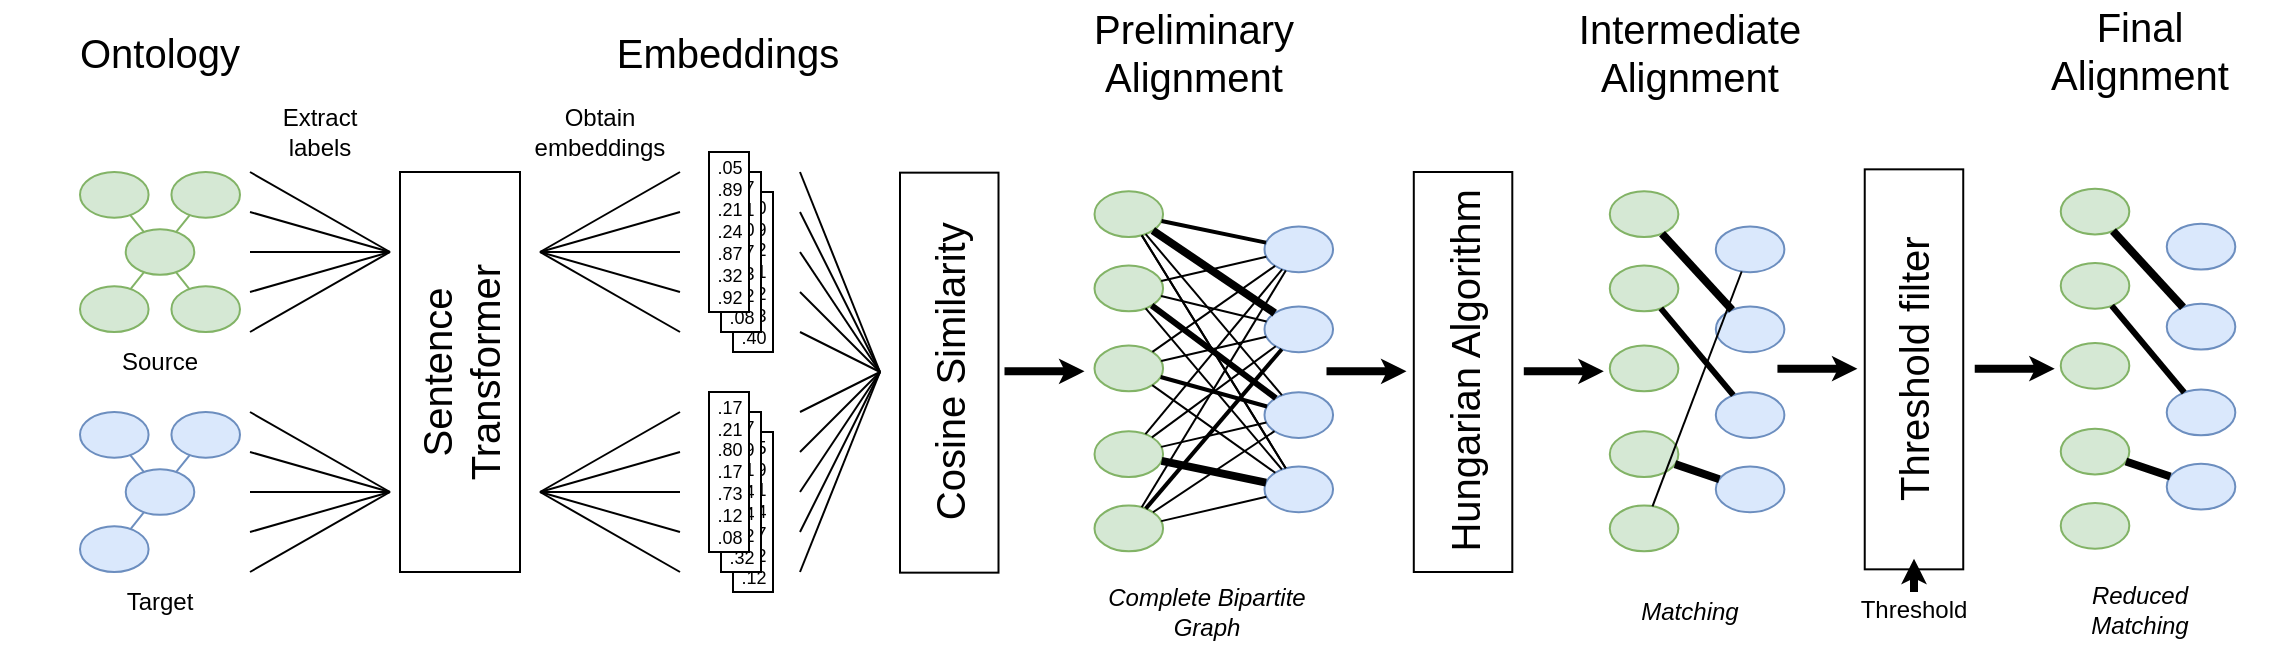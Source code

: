 <mxfile version="19.0.3" type="device"><diagram id="NsrinIzDQ-xudkKdELIp" name="Page-1"><mxGraphModel dx="1422" dy="875" grid="1" gridSize="10" guides="1" tooltips="1" connect="1" arrows="1" fold="1" page="1" pageScale="1" pageWidth="827" pageHeight="1169" math="0" shadow="0"><root><mxCell id="0"/><mxCell id="1" parent="0"/><mxCell id="CrQS2gGPsq2UhlSZpfCH-26" value="" style="group" parent="1" vertex="1" connectable="0"><mxGeometry x="80" y="360" width="80" height="110" as="geometry"/></mxCell><mxCell id="CrQS2gGPsq2UhlSZpfCH-19" value="" style="ellipse;whiteSpace=wrap;html=1;fillColor=#dae8fc;strokeColor=#6c8ebf;" parent="CrQS2gGPsq2UhlSZpfCH-26" vertex="1"><mxGeometry width="34.286" height="22.857" as="geometry"/></mxCell><mxCell id="CrQS2gGPsq2UhlSZpfCH-20" value="" style="ellipse;whiteSpace=wrap;html=1;fillColor=#dae8fc;strokeColor=#6c8ebf;" parent="CrQS2gGPsq2UhlSZpfCH-26" vertex="1"><mxGeometry y="57.143" width="34.286" height="22.857" as="geometry"/></mxCell><mxCell id="CrQS2gGPsq2UhlSZpfCH-21" value="" style="ellipse;whiteSpace=wrap;html=1;fillColor=#dae8fc;strokeColor=#6c8ebf;" parent="CrQS2gGPsq2UhlSZpfCH-26" vertex="1"><mxGeometry x="45.714" width="34.286" height="22.857" as="geometry"/></mxCell><mxCell id="CrQS2gGPsq2UhlSZpfCH-22" value="" style="ellipse;whiteSpace=wrap;html=1;fillColor=#dae8fc;strokeColor=#6c8ebf;" parent="CrQS2gGPsq2UhlSZpfCH-26" vertex="1"><mxGeometry x="22.857" y="28.571" width="34.286" height="22.857" as="geometry"/></mxCell><mxCell id="CrQS2gGPsq2UhlSZpfCH-23" value="" style="endArrow=none;html=1;rounded=0;fillColor=#dae8fc;strokeColor=#6c8ebf;" parent="CrQS2gGPsq2UhlSZpfCH-26" source="CrQS2gGPsq2UhlSZpfCH-22" target="CrQS2gGPsq2UhlSZpfCH-19" edge="1"><mxGeometry width="50" height="50" relative="1" as="geometry"><mxPoint x="88.571" y="54.286" as="sourcePoint"/><mxPoint x="102.857" y="40" as="targetPoint"/></mxGeometry></mxCell><mxCell id="CrQS2gGPsq2UhlSZpfCH-24" value="" style="endArrow=none;html=1;rounded=0;fillColor=#dae8fc;strokeColor=#6c8ebf;" parent="CrQS2gGPsq2UhlSZpfCH-26" source="CrQS2gGPsq2UhlSZpfCH-22" target="CrQS2gGPsq2UhlSZpfCH-21" edge="1"><mxGeometry width="50" height="50" relative="1" as="geometry"><mxPoint x="88.571" y="54.286" as="sourcePoint"/><mxPoint x="102.857" y="40" as="targetPoint"/></mxGeometry></mxCell><mxCell id="CrQS2gGPsq2UhlSZpfCH-25" value="" style="endArrow=none;html=1;rounded=0;fillColor=#dae8fc;strokeColor=#6c8ebf;" parent="CrQS2gGPsq2UhlSZpfCH-26" source="CrQS2gGPsq2UhlSZpfCH-20" target="CrQS2gGPsq2UhlSZpfCH-22" edge="1"><mxGeometry width="50" height="50" relative="1" as="geometry"><mxPoint x="88.571" y="54.286" as="sourcePoint"/><mxPoint x="102.857" y="40" as="targetPoint"/></mxGeometry></mxCell><mxCell id="CrQS2gGPsq2UhlSZpfCH-29" value="Target" style="text;html=1;strokeColor=none;fillColor=none;align=center;verticalAlign=middle;whiteSpace=wrap;rounded=0;" parent="CrQS2gGPsq2UhlSZpfCH-26" vertex="1"><mxGeometry y="80" width="80" height="30" as="geometry"/></mxCell><mxCell id="CrQS2gGPsq2UhlSZpfCH-27" value="" style="group" parent="1" vertex="1" connectable="0"><mxGeometry x="80" y="240" width="80" height="80.0" as="geometry"/></mxCell><mxCell id="CrQS2gGPsq2UhlSZpfCH-1" value="" style="ellipse;whiteSpace=wrap;html=1;fillColor=#d5e8d4;strokeColor=#82b366;" parent="CrQS2gGPsq2UhlSZpfCH-27" vertex="1"><mxGeometry width="34.286" height="22.857" as="geometry"/></mxCell><mxCell id="CrQS2gGPsq2UhlSZpfCH-2" value="" style="ellipse;whiteSpace=wrap;html=1;fillColor=#d5e8d4;strokeColor=#82b366;" parent="CrQS2gGPsq2UhlSZpfCH-27" vertex="1"><mxGeometry y="57.143" width="34.286" height="22.857" as="geometry"/></mxCell><mxCell id="CrQS2gGPsq2UhlSZpfCH-3" value="" style="ellipse;whiteSpace=wrap;html=1;fillColor=#d5e8d4;strokeColor=#82b366;" parent="CrQS2gGPsq2UhlSZpfCH-27" vertex="1"><mxGeometry x="45.714" width="34.286" height="22.857" as="geometry"/></mxCell><mxCell id="CrQS2gGPsq2UhlSZpfCH-4" value="" style="ellipse;whiteSpace=wrap;html=1;fillColor=#d5e8d4;strokeColor=#82b366;" parent="CrQS2gGPsq2UhlSZpfCH-27" vertex="1"><mxGeometry x="22.857" y="28.571" width="34.286" height="22.857" as="geometry"/></mxCell><mxCell id="CrQS2gGPsq2UhlSZpfCH-5" value="" style="endArrow=none;html=1;rounded=0;fillColor=#d5e8d4;strokeColor=#82b366;" parent="CrQS2gGPsq2UhlSZpfCH-27" source="CrQS2gGPsq2UhlSZpfCH-4" target="CrQS2gGPsq2UhlSZpfCH-1" edge="1"><mxGeometry width="50" height="50" relative="1" as="geometry"><mxPoint x="88.571" y="54.286" as="sourcePoint"/><mxPoint x="102.857" y="40" as="targetPoint"/></mxGeometry></mxCell><mxCell id="CrQS2gGPsq2UhlSZpfCH-6" value="" style="endArrow=none;html=1;rounded=0;fillColor=#d5e8d4;strokeColor=#82b366;" parent="CrQS2gGPsq2UhlSZpfCH-27" source="CrQS2gGPsq2UhlSZpfCH-4" target="CrQS2gGPsq2UhlSZpfCH-3" edge="1"><mxGeometry width="50" height="50" relative="1" as="geometry"><mxPoint x="88.571" y="54.286" as="sourcePoint"/><mxPoint x="102.857" y="40" as="targetPoint"/></mxGeometry></mxCell><mxCell id="CrQS2gGPsq2UhlSZpfCH-7" value="" style="endArrow=none;html=1;rounded=0;fillColor=#d5e8d4;strokeColor=#82b366;" parent="CrQS2gGPsq2UhlSZpfCH-27" source="CrQS2gGPsq2UhlSZpfCH-2" target="CrQS2gGPsq2UhlSZpfCH-4" edge="1"><mxGeometry width="50" height="50" relative="1" as="geometry"><mxPoint x="88.571" y="54.286" as="sourcePoint"/><mxPoint x="102.857" y="40" as="targetPoint"/></mxGeometry></mxCell><mxCell id="CrQS2gGPsq2UhlSZpfCH-194" value="" style="ellipse;whiteSpace=wrap;html=1;fillColor=#d5e8d4;strokeColor=#82b366;" parent="CrQS2gGPsq2UhlSZpfCH-27" vertex="1"><mxGeometry x="45.71" y="57.143" width="34.286" height="22.857" as="geometry"/></mxCell><mxCell id="CrQS2gGPsq2UhlSZpfCH-195" value="" style="endArrow=none;html=1;rounded=0;fillColor=#d5e8d4;strokeColor=#82b366;" parent="CrQS2gGPsq2UhlSZpfCH-27" source="CrQS2gGPsq2UhlSZpfCH-194" target="CrQS2gGPsq2UhlSZpfCH-4" edge="1"><mxGeometry width="50" height="50" relative="1" as="geometry"><mxPoint x="35.221" y="68.491" as="sourcePoint"/><mxPoint x="41.947" y="60.089" as="targetPoint"/></mxGeometry></mxCell><mxCell id="CrQS2gGPsq2UhlSZpfCH-28" value="Source" style="text;html=1;strokeColor=none;fillColor=none;align=center;verticalAlign=middle;whiteSpace=wrap;rounded=0;" parent="1" vertex="1"><mxGeometry x="80" y="320" width="80" height="30" as="geometry"/></mxCell><mxCell id="CrQS2gGPsq2UhlSZpfCH-30" value="&lt;font style=&quot;font-size: 20px;&quot;&gt;Ontology&lt;/font&gt;" style="text;html=1;strokeColor=none;fillColor=none;align=center;verticalAlign=middle;whiteSpace=wrap;rounded=0;" parent="1" vertex="1"><mxGeometry x="40" y="160" width="160" height="40" as="geometry"/></mxCell><mxCell id="CrQS2gGPsq2UhlSZpfCH-44" value="" style="group" parent="1" vertex="1" connectable="0"><mxGeometry x="165" y="360" width="70" height="80" as="geometry"/></mxCell><mxCell id="CrQS2gGPsq2UhlSZpfCH-31" value="" style="endArrow=none;html=1;rounded=0;fontSize=20;endSize=6;endFill=0;" parent="CrQS2gGPsq2UhlSZpfCH-44" edge="1"><mxGeometry width="50" height="50" relative="1" as="geometry"><mxPoint as="sourcePoint"/><mxPoint x="70" y="40" as="targetPoint"/></mxGeometry></mxCell><mxCell id="CrQS2gGPsq2UhlSZpfCH-32" value="" style="endArrow=none;html=1;rounded=0;fontSize=20;endSize=6;endFill=0;" parent="CrQS2gGPsq2UhlSZpfCH-44" edge="1"><mxGeometry width="50" height="50" relative="1" as="geometry"><mxPoint y="20" as="sourcePoint"/><mxPoint x="70" y="40" as="targetPoint"/></mxGeometry></mxCell><mxCell id="CrQS2gGPsq2UhlSZpfCH-33" value="" style="endArrow=none;html=1;rounded=0;fontSize=20;endSize=6;endFill=0;" parent="CrQS2gGPsq2UhlSZpfCH-44" edge="1"><mxGeometry width="50" height="50" relative="1" as="geometry"><mxPoint y="40" as="sourcePoint"/><mxPoint x="70" y="40" as="targetPoint"/></mxGeometry></mxCell><mxCell id="CrQS2gGPsq2UhlSZpfCH-34" value="" style="endArrow=none;html=1;rounded=0;fontSize=20;endSize=6;endFill=0;" parent="CrQS2gGPsq2UhlSZpfCH-44" edge="1"><mxGeometry width="50" height="50" relative="1" as="geometry"><mxPoint y="60" as="sourcePoint"/><mxPoint x="70" y="40" as="targetPoint"/></mxGeometry></mxCell><mxCell id="CrQS2gGPsq2UhlSZpfCH-35" value="" style="endArrow=none;html=1;rounded=0;fontSize=20;endSize=6;endFill=0;" parent="CrQS2gGPsq2UhlSZpfCH-44" edge="1"><mxGeometry width="50" height="50" relative="1" as="geometry"><mxPoint y="80" as="sourcePoint"/><mxPoint x="70" y="40" as="targetPoint"/></mxGeometry></mxCell><mxCell id="CrQS2gGPsq2UhlSZpfCH-45" value="" style="group" parent="1" vertex="1" connectable="0"><mxGeometry x="165" y="240" width="70" height="80" as="geometry"/></mxCell><mxCell id="CrQS2gGPsq2UhlSZpfCH-46" value="" style="endArrow=none;html=1;rounded=0;fontSize=20;endSize=6;endFill=0;" parent="CrQS2gGPsq2UhlSZpfCH-45" edge="1"><mxGeometry width="50" height="50" relative="1" as="geometry"><mxPoint as="sourcePoint"/><mxPoint x="70" y="40" as="targetPoint"/></mxGeometry></mxCell><mxCell id="CrQS2gGPsq2UhlSZpfCH-47" value="" style="endArrow=none;html=1;rounded=0;fontSize=20;endSize=6;endFill=0;" parent="CrQS2gGPsq2UhlSZpfCH-45" edge="1"><mxGeometry width="50" height="50" relative="1" as="geometry"><mxPoint y="20" as="sourcePoint"/><mxPoint x="70" y="40" as="targetPoint"/></mxGeometry></mxCell><mxCell id="CrQS2gGPsq2UhlSZpfCH-48" value="" style="endArrow=none;html=1;rounded=0;fontSize=20;endSize=6;endFill=0;" parent="CrQS2gGPsq2UhlSZpfCH-45" edge="1"><mxGeometry width="50" height="50" relative="1" as="geometry"><mxPoint y="40" as="sourcePoint"/><mxPoint x="70" y="40" as="targetPoint"/></mxGeometry></mxCell><mxCell id="CrQS2gGPsq2UhlSZpfCH-49" value="" style="endArrow=none;html=1;rounded=0;fontSize=20;endSize=6;endFill=0;" parent="CrQS2gGPsq2UhlSZpfCH-45" edge="1"><mxGeometry width="50" height="50" relative="1" as="geometry"><mxPoint y="60" as="sourcePoint"/><mxPoint x="70" y="40" as="targetPoint"/></mxGeometry></mxCell><mxCell id="CrQS2gGPsq2UhlSZpfCH-50" value="" style="endArrow=none;html=1;rounded=0;fontSize=20;endSize=6;endFill=0;" parent="CrQS2gGPsq2UhlSZpfCH-45" edge="1"><mxGeometry width="50" height="50" relative="1" as="geometry"><mxPoint y="80" as="sourcePoint"/><mxPoint x="70" y="40" as="targetPoint"/></mxGeometry></mxCell><mxCell id="CrQS2gGPsq2UhlSZpfCH-51" value="&lt;font style=&quot;font-size: 12px;&quot;&gt;Extract&lt;br&gt;labels&lt;/font&gt;" style="text;html=1;strokeColor=none;fillColor=none;align=center;verticalAlign=middle;whiteSpace=wrap;rounded=0;" parent="1" vertex="1"><mxGeometry x="160" y="200" width="80" height="40" as="geometry"/></mxCell><mxCell id="CrQS2gGPsq2UhlSZpfCH-54" value="" style="rounded=0;whiteSpace=wrap;html=1;fontSize=12;" parent="1" vertex="1"><mxGeometry x="240" y="240" width="60" height="200" as="geometry"/></mxCell><mxCell id="CrQS2gGPsq2UhlSZpfCH-55" value="&lt;font style=&quot;font-size: 20px;&quot;&gt;Sentence Transformer&lt;/font&gt;" style="text;html=1;strokeColor=none;fillColor=none;align=center;verticalAlign=middle;whiteSpace=wrap;rounded=0;fontSize=12;rotation=270;" parent="1" vertex="1"><mxGeometry x="175" y="330" width="190" height="20" as="geometry"/></mxCell><mxCell id="CrQS2gGPsq2UhlSZpfCH-79" value="" style="rounded=0;whiteSpace=wrap;html=1;fontSize=20;fillColor=default;strokeColor=none;" parent="1" vertex="1"><mxGeometry x="406.5" y="360" width="20" height="80" as="geometry"/></mxCell><mxCell id="CrQS2gGPsq2UhlSZpfCH-80" value="&lt;font style=&quot;font-size: 9px;&quot;&gt;.00&lt;br&gt;.89&lt;br&gt;.22&lt;br&gt;.21&lt;br&gt;.82&lt;br&gt;.33&lt;br&gt;.40&lt;/font&gt;" style="text;html=1;strokeColor=default;fillColor=default;align=center;verticalAlign=middle;whiteSpace=wrap;rounded=0;fontSize=8;" parent="1" vertex="1"><mxGeometry x="406.5" y="250" width="20" height="80" as="geometry"/></mxCell><mxCell id="CrQS2gGPsq2UhlSZpfCH-82" value="&lt;span style=&quot;font-size: 9px;&quot;&gt;.17&lt;/span&gt;&lt;br style=&quot;font-size: 9px;&quot;&gt;&lt;span style=&quot;font-size: 9px;&quot;&gt;.21&lt;/span&gt;&lt;br style=&quot;font-size: 9px;&quot;&gt;&lt;span style=&quot;font-size: 9px;&quot;&gt;.80&lt;/span&gt;&lt;br style=&quot;font-size: 9px;&quot;&gt;&lt;span style=&quot;font-size: 9px;&quot;&gt;.17&lt;/span&gt;&lt;br style=&quot;font-size: 9px;&quot;&gt;&lt;span style=&quot;font-size: 9px;&quot;&gt;.73&lt;/span&gt;&lt;br style=&quot;font-size: 9px;&quot;&gt;&lt;span style=&quot;font-size: 9px;&quot;&gt;.12&lt;/span&gt;&lt;br style=&quot;font-size: 9px;&quot;&gt;&lt;span style=&quot;font-size: 9px;&quot;&gt;.08&lt;/span&gt;" style="text;html=1;strokeColor=default;fillColor=default;align=center;verticalAlign=middle;whiteSpace=wrap;rounded=0;fontSize=8;" parent="1" vertex="1"><mxGeometry x="400.5" y="240" width="20" height="80" as="geometry"/></mxCell><mxCell id="CrQS2gGPsq2UhlSZpfCH-83" value="&lt;font style=&quot;font-size: 9px;&quot;&gt;.05&lt;br&gt;.89&lt;br&gt;.21&lt;br&gt;.24&lt;br&gt;.87&lt;br&gt;.32&lt;br&gt;.92&lt;/font&gt;" style="text;html=1;strokeColor=default;fillColor=default;align=center;verticalAlign=middle;whiteSpace=wrap;rounded=0;fontSize=8;" parent="1" vertex="1"><mxGeometry x="394.5" y="230" width="20" height="80" as="geometry"/></mxCell><mxCell id="CrQS2gGPsq2UhlSZpfCH-84" value="&lt;font style=&quot;font-size: 9px;&quot;&gt;.05&lt;br&gt;.89&lt;br&gt;.21&lt;br&gt;.24&lt;br&gt;.87&lt;br&gt;.32&lt;br&gt;.12&lt;/font&gt;" style="text;html=1;strokeColor=default;fillColor=default;align=center;verticalAlign=middle;whiteSpace=wrap;rounded=0;fontSize=8;" parent="1" vertex="1"><mxGeometry x="406.5" y="370" width="20" height="80" as="geometry"/></mxCell><mxCell id="CrQS2gGPsq2UhlSZpfCH-85" value="&lt;font style=&quot;font-size: 9px;&quot;&gt;.07&lt;br&gt;.89&lt;br&gt;.21&lt;br&gt;.24&lt;br&gt;.84&lt;br&gt;.32&lt;br&gt;.32&lt;/font&gt;" style="text;html=1;strokeColor=default;fillColor=default;align=center;verticalAlign=middle;whiteSpace=wrap;rounded=0;fontSize=8;" parent="1" vertex="1"><mxGeometry x="400.5" y="360" width="20" height="80" as="geometry"/></mxCell><mxCell id="CrQS2gGPsq2UhlSZpfCH-86" value="&lt;font style=&quot;font-size: 9px;&quot;&gt;.17&lt;br&gt;.21&lt;br&gt;.80&lt;br&gt;.17&lt;br&gt;.73&lt;br&gt;.12&lt;br&gt;.08&lt;/font&gt;" style="text;html=1;strokeColor=default;fillColor=default;align=center;verticalAlign=middle;whiteSpace=wrap;rounded=0;fontSize=8;" parent="1" vertex="1"><mxGeometry x="394.5" y="350" width="20" height="80" as="geometry"/></mxCell><mxCell id="CrQS2gGPsq2UhlSZpfCH-87" value="&lt;font style=&quot;font-size: 20px;&quot;&gt;Embeddings&lt;/font&gt;" style="text;html=1;strokeColor=none;fillColor=none;align=center;verticalAlign=middle;whiteSpace=wrap;rounded=0;" parent="1" vertex="1"><mxGeometry x="344" y="160" width="120" height="40" as="geometry"/></mxCell><mxCell id="CrQS2gGPsq2UhlSZpfCH-88" value="&lt;font style=&quot;font-size: 12px;&quot;&gt;Obtain embeddings&lt;/font&gt;" style="text;html=1;strokeColor=none;fillColor=none;align=center;verticalAlign=middle;whiteSpace=wrap;rounded=0;" parent="1" vertex="1"><mxGeometry x="300" y="200.33" width="80" height="40" as="geometry"/></mxCell><mxCell id="CrQS2gGPsq2UhlSZpfCH-112" value="" style="endArrow=none;html=1;rounded=0;fontSize=9;endSize=6;" parent="1" edge="1"><mxGeometry width="50" height="50" relative="1" as="geometry"><mxPoint x="480" y="340" as="sourcePoint"/><mxPoint x="440" y="240" as="targetPoint"/></mxGeometry></mxCell><mxCell id="CrQS2gGPsq2UhlSZpfCH-113" value="" style="endArrow=none;html=1;rounded=0;fontSize=9;endSize=6;" parent="1" edge="1"><mxGeometry width="50" height="50" relative="1" as="geometry"><mxPoint x="480" y="340" as="sourcePoint"/><mxPoint x="440" y="260" as="targetPoint"/></mxGeometry></mxCell><mxCell id="CrQS2gGPsq2UhlSZpfCH-114" value="" style="endArrow=none;html=1;rounded=0;fontSize=9;endSize=6;" parent="1" edge="1"><mxGeometry width="50" height="50" relative="1" as="geometry"><mxPoint x="480" y="340" as="sourcePoint"/><mxPoint x="440" y="280" as="targetPoint"/></mxGeometry></mxCell><mxCell id="CrQS2gGPsq2UhlSZpfCH-115" value="" style="endArrow=none;html=1;rounded=0;fontSize=9;endSize=6;" parent="1" edge="1"><mxGeometry width="50" height="50" relative="1" as="geometry"><mxPoint x="480" y="340" as="sourcePoint"/><mxPoint x="440" y="300" as="targetPoint"/></mxGeometry></mxCell><mxCell id="CrQS2gGPsq2UhlSZpfCH-116" value="" style="endArrow=none;html=1;rounded=0;fontSize=9;endSize=6;" parent="1" edge="1"><mxGeometry width="50" height="50" relative="1" as="geometry"><mxPoint x="480" y="340" as="sourcePoint"/><mxPoint x="440" y="320" as="targetPoint"/></mxGeometry></mxCell><mxCell id="CrQS2gGPsq2UhlSZpfCH-117" value="" style="endArrow=none;html=1;rounded=0;fontSize=9;endSize=6;" parent="1" edge="1"><mxGeometry width="50" height="50" relative="1" as="geometry"><mxPoint x="480" y="340" as="sourcePoint"/><mxPoint x="440" y="360" as="targetPoint"/></mxGeometry></mxCell><mxCell id="CrQS2gGPsq2UhlSZpfCH-118" value="" style="endArrow=none;html=1;rounded=0;fontSize=9;endSize=6;" parent="1" edge="1"><mxGeometry width="50" height="50" relative="1" as="geometry"><mxPoint x="480" y="340" as="sourcePoint"/><mxPoint x="440" y="400" as="targetPoint"/></mxGeometry></mxCell><mxCell id="CrQS2gGPsq2UhlSZpfCH-119" value="" style="endArrow=none;html=1;rounded=0;fontSize=9;endSize=6;" parent="1" edge="1"><mxGeometry width="50" height="50" relative="1" as="geometry"><mxPoint x="480" y="340" as="sourcePoint"/><mxPoint x="440" y="440" as="targetPoint"/></mxGeometry></mxCell><mxCell id="CrQS2gGPsq2UhlSZpfCH-120" value="" style="endArrow=none;html=1;rounded=0;fontSize=9;endSize=6;" parent="1" edge="1"><mxGeometry width="50" height="50" relative="1" as="geometry"><mxPoint x="480" y="340" as="sourcePoint"/><mxPoint x="440" y="420" as="targetPoint"/></mxGeometry></mxCell><mxCell id="CrQS2gGPsq2UhlSZpfCH-121" value="" style="endArrow=none;html=1;rounded=0;fontSize=9;endSize=6;" parent="1" edge="1"><mxGeometry width="50" height="50" relative="1" as="geometry"><mxPoint x="480" y="340" as="sourcePoint"/><mxPoint x="440" y="380" as="targetPoint"/></mxGeometry></mxCell><mxCell id="CrQS2gGPsq2UhlSZpfCH-122" value="" style="rounded=0;whiteSpace=wrap;html=1;fontSize=12;" parent="1" vertex="1"><mxGeometry x="490" y="240.33" width="49.25" height="200" as="geometry"/></mxCell><mxCell id="CrQS2gGPsq2UhlSZpfCH-123" value="&lt;font style=&quot;font-size: 20px;&quot;&gt;Cosine Similarity&lt;/font&gt;" style="text;html=1;strokeColor=none;fillColor=none;align=center;verticalAlign=middle;whiteSpace=wrap;rounded=0;fontSize=12;rotation=270;" parent="1" vertex="1"><mxGeometry x="419.63" y="330" width="190" height="20" as="geometry"/></mxCell><mxCell id="CrQS2gGPsq2UhlSZpfCH-149" value="" style="endArrow=classic;html=1;rounded=0;fontSize=9;endSize=0;strokeWidth=4;" parent="1" edge="1"><mxGeometry width="50" height="50" relative="1" as="geometry"><mxPoint x="542.25" y="339.67" as="sourcePoint"/><mxPoint x="582.25" y="339.67" as="targetPoint"/></mxGeometry></mxCell><mxCell id="CrQS2gGPsq2UhlSZpfCH-150" value="&lt;span style=&quot;font-size: 20px;&quot;&gt;Preliminary&lt;br&gt;Alignment&lt;/span&gt;" style="text;html=1;strokeColor=none;fillColor=none;align=center;verticalAlign=middle;whiteSpace=wrap;rounded=0;" parent="1" vertex="1"><mxGeometry x="576.53" y="159.67" width="120" height="40" as="geometry"/></mxCell><mxCell id="CrQS2gGPsq2UhlSZpfCH-153" value="" style="ellipse;whiteSpace=wrap;html=1;fillColor=#d5e8d4;strokeColor=#82b366;" parent="1" vertex="1"><mxGeometry x="587.25" y="249.673" width="34.286" height="22.857" as="geometry"/></mxCell><mxCell id="CrQS2gGPsq2UhlSZpfCH-160" value="" style="ellipse;whiteSpace=wrap;html=1;fillColor=#d5e8d4;strokeColor=#82b366;" parent="1" vertex="1"><mxGeometry x="587.25" y="286.813" width="34.286" height="22.857" as="geometry"/></mxCell><mxCell id="CrQS2gGPsq2UhlSZpfCH-161" value="" style="ellipse;whiteSpace=wrap;html=1;fillColor=#d5e8d4;strokeColor=#82b366;" parent="1" vertex="1"><mxGeometry x="587.25" y="326.813" width="34.286" height="22.857" as="geometry"/></mxCell><mxCell id="CrQS2gGPsq2UhlSZpfCH-162" value="" style="ellipse;whiteSpace=wrap;html=1;fillColor=#d5e8d4;strokeColor=#82b366;" parent="1" vertex="1"><mxGeometry x="587.25" y="406.813" width="34.286" height="22.857" as="geometry"/></mxCell><mxCell id="CrQS2gGPsq2UhlSZpfCH-163" value="" style="ellipse;whiteSpace=wrap;html=1;fillColor=#d5e8d4;strokeColor=#82b366;" parent="1" vertex="1"><mxGeometry x="587.25" y="369.673" width="34.286" height="22.857" as="geometry"/></mxCell><mxCell id="CrQS2gGPsq2UhlSZpfCH-165" value="" style="ellipse;whiteSpace=wrap;html=1;fillColor=#dae8fc;strokeColor=#6c8ebf;" parent="1" vertex="1"><mxGeometry x="672.25" y="267.243" width="34.286" height="22.857" as="geometry"/></mxCell><mxCell id="CrQS2gGPsq2UhlSZpfCH-166" value="" style="ellipse;whiteSpace=wrap;html=1;fillColor=#dae8fc;strokeColor=#6c8ebf;" parent="1" vertex="1"><mxGeometry x="672.25" y="307.243" width="34.286" height="22.857" as="geometry"/></mxCell><mxCell id="CrQS2gGPsq2UhlSZpfCH-167" value="" style="ellipse;whiteSpace=wrap;html=1;fillColor=#dae8fc;strokeColor=#6c8ebf;" parent="1" vertex="1"><mxGeometry x="672.25" y="387.243" width="34.286" height="22.857" as="geometry"/></mxCell><mxCell id="CrQS2gGPsq2UhlSZpfCH-168" value="" style="ellipse;whiteSpace=wrap;html=1;fillColor=#dae8fc;strokeColor=#6c8ebf;" parent="1" vertex="1"><mxGeometry x="672.25" y="350.103" width="34.286" height="22.857" as="geometry"/></mxCell><mxCell id="CrQS2gGPsq2UhlSZpfCH-170" value="" style="endArrow=none;html=1;rounded=0;fontSize=9;endSize=6;strokeWidth=2;" parent="1" source="CrQS2gGPsq2UhlSZpfCH-165" target="CrQS2gGPsq2UhlSZpfCH-153" edge="1"><mxGeometry width="50" height="50" relative="1" as="geometry"><mxPoint x="477.25" y="349.67" as="sourcePoint"/><mxPoint x="437.25" y="369.67" as="targetPoint"/></mxGeometry></mxCell><mxCell id="CrQS2gGPsq2UhlSZpfCH-171" value="" style="endArrow=none;html=1;rounded=0;fontSize=9;endSize=6;" parent="1" source="CrQS2gGPsq2UhlSZpfCH-165" target="CrQS2gGPsq2UhlSZpfCH-160" edge="1"><mxGeometry width="50" height="50" relative="1" as="geometry"><mxPoint x="677.25" y="279.67" as="sourcePoint"/><mxPoint x="631.536" y="271.101" as="targetPoint"/></mxGeometry></mxCell><mxCell id="CrQS2gGPsq2UhlSZpfCH-173" value="" style="endArrow=none;html=1;rounded=0;fontSize=9;endSize=6;" parent="1" source="CrQS2gGPsq2UhlSZpfCH-165" target="CrQS2gGPsq2UhlSZpfCH-161" edge="1"><mxGeometry width="50" height="50" relative="1" as="geometry"><mxPoint x="683.139" y="292.305" as="sourcePoint"/><mxPoint x="630.625" y="304.566" as="targetPoint"/></mxGeometry></mxCell><mxCell id="CrQS2gGPsq2UhlSZpfCH-174" value="" style="endArrow=none;html=1;rounded=0;fontSize=9;endSize=6;" parent="1" source="CrQS2gGPsq2UhlSZpfCH-165" target="CrQS2gGPsq2UhlSZpfCH-163" edge="1"><mxGeometry width="50" height="50" relative="1" as="geometry"><mxPoint x="687.599" y="296.966" as="sourcePoint"/><mxPoint x="626.232" y="339.976" as="targetPoint"/></mxGeometry></mxCell><mxCell id="CrQS2gGPsq2UhlSZpfCH-176" value="" style="endArrow=none;html=1;rounded=0;fontSize=9;endSize=6;strokeWidth=1;" parent="1" source="CrQS2gGPsq2UhlSZpfCH-165" target="CrQS2gGPsq2UhlSZpfCH-162" edge="1"><mxGeometry width="50" height="50" relative="1" as="geometry"><mxPoint x="691.123" y="298.682" as="sourcePoint"/><mxPoint x="622.678" y="381.096" as="targetPoint"/></mxGeometry></mxCell><mxCell id="CrQS2gGPsq2UhlSZpfCH-177" value="" style="endArrow=none;html=1;rounded=0;fontSize=9;endSize=6;strokeWidth=4;" parent="1" source="CrQS2gGPsq2UhlSZpfCH-166" target="CrQS2gGPsq2UhlSZpfCH-153" edge="1"><mxGeometry width="50" height="50" relative="1" as="geometry"><mxPoint x="701.123" y="308.682" as="sourcePoint"/><mxPoint x="632.678" y="391.096" as="targetPoint"/></mxGeometry></mxCell><mxCell id="CrQS2gGPsq2UhlSZpfCH-178" value="" style="endArrow=none;html=1;rounded=0;fontSize=9;endSize=6;" parent="1" source="CrQS2gGPsq2UhlSZpfCH-166" target="CrQS2gGPsq2UhlSZpfCH-160" edge="1"><mxGeometry width="50" height="50" relative="1" as="geometry"><mxPoint x="687.304" y="320.568" as="sourcePoint"/><mxPoint x="626.486" y="279.202" as="targetPoint"/></mxGeometry></mxCell><mxCell id="CrQS2gGPsq2UhlSZpfCH-179" value="" style="endArrow=none;html=1;rounded=0;fontSize=9;endSize=6;" parent="1" source="CrQS2gGPsq2UhlSZpfCH-166" target="CrQS2gGPsq2UhlSZpfCH-161" edge="1"><mxGeometry width="50" height="50" relative="1" as="geometry"><mxPoint x="683.666" y="324.122" as="sourcePoint"/><mxPoint x="602.271" y="300.16" as="targetPoint"/></mxGeometry></mxCell><mxCell id="CrQS2gGPsq2UhlSZpfCH-180" value="" style="endArrow=none;html=1;rounded=0;fontSize=9;endSize=6;" parent="1" source="CrQS2gGPsq2UhlSZpfCH-166" target="CrQS2gGPsq2UhlSZpfCH-163" edge="1"><mxGeometry width="50" height="50" relative="1" as="geometry"><mxPoint x="683.139" y="332.305" as="sourcePoint"/><mxPoint x="630.625" y="344.566" as="targetPoint"/></mxGeometry></mxCell><mxCell id="CrQS2gGPsq2UhlSZpfCH-181" value="" style="endArrow=none;html=1;rounded=0;fontSize=9;endSize=6;strokeWidth=2;" parent="1" source="CrQS2gGPsq2UhlSZpfCH-166" target="CrQS2gGPsq2UhlSZpfCH-162" edge="1"><mxGeometry width="50" height="50" relative="1" as="geometry"><mxPoint x="687.887" y="337.143" as="sourcePoint"/><mxPoint x="625.903" y="382.632" as="targetPoint"/></mxGeometry></mxCell><mxCell id="CrQS2gGPsq2UhlSZpfCH-183" value="" style="endArrow=none;html=1;rounded=0;fontSize=9;endSize=6;" parent="1" source="CrQS2gGPsq2UhlSZpfCH-168" target="CrQS2gGPsq2UhlSZpfCH-153" edge="1"><mxGeometry width="50" height="50" relative="1" as="geometry"><mxPoint x="690.955" y="338.62" as="sourcePoint"/><mxPoint x="622.881" y="418.312" as="targetPoint"/></mxGeometry></mxCell><mxCell id="CrQS2gGPsq2UhlSZpfCH-184" value="" style="endArrow=none;html=1;rounded=0;fontSize=9;endSize=6;strokeWidth=3;" parent="1" source="CrQS2gGPsq2UhlSZpfCH-160" target="CrQS2gGPsq2UhlSZpfCH-168" edge="1"><mxGeometry width="50" height="50" relative="1" as="geometry"><mxPoint x="691.011" y="361.562" as="sourcePoint"/><mxPoint x="677.25" y="359.67" as="targetPoint"/></mxGeometry></mxCell><mxCell id="CrQS2gGPsq2UhlSZpfCH-185" value="" style="endArrow=none;html=1;rounded=0;fontSize=9;endSize=6;strokeWidth=2;" parent="1" source="CrQS2gGPsq2UhlSZpfCH-161" target="CrQS2gGPsq2UhlSZpfCH-168" edge="1"><mxGeometry width="50" height="50" relative="1" as="geometry"><mxPoint x="625.805" y="316.769" as="sourcePoint"/><mxPoint x="657.25" y="379.67" as="targetPoint"/></mxGeometry></mxCell><mxCell id="CrQS2gGPsq2UhlSZpfCH-186" value="" style="endArrow=none;html=1;rounded=0;fontSize=9;endSize=6;" parent="1" source="CrQS2gGPsq2UhlSZpfCH-163" target="CrQS2gGPsq2UhlSZpfCH-168" edge="1"><mxGeometry width="50" height="50" relative="1" as="geometry"><mxPoint x="630.303" y="352.497" as="sourcePoint"/><mxPoint x="683.533" y="367.193" as="targetPoint"/></mxGeometry></mxCell><mxCell id="CrQS2gGPsq2UhlSZpfCH-187" value="" style="endArrow=none;html=1;rounded=0;fontSize=9;endSize=6;" parent="1" source="CrQS2gGPsq2UhlSZpfCH-162" target="CrQS2gGPsq2UhlSZpfCH-168" edge="1"><mxGeometry width="50" height="50" relative="1" as="geometry"><mxPoint x="630.646" y="387.468" as="sourcePoint"/><mxPoint x="683.161" y="375.207" as="targetPoint"/></mxGeometry></mxCell><mxCell id="CrQS2gGPsq2UhlSZpfCH-188" value="" style="endArrow=none;html=1;rounded=0;fontSize=9;endSize=6;" parent="1" source="CrQS2gGPsq2UhlSZpfCH-153" target="CrQS2gGPsq2UhlSZpfCH-167" edge="1"><mxGeometry width="50" height="50" relative="1" as="geometry"><mxPoint x="626.581" y="420.205" as="sourcePoint"/><mxPoint x="687.214" y="379.574" as="targetPoint"/></mxGeometry></mxCell><mxCell id="CrQS2gGPsq2UhlSZpfCH-189" value="" style="endArrow=none;html=1;rounded=0;fontSize=9;endSize=6;" parent="1" source="CrQS2gGPsq2UhlSZpfCH-153" target="CrQS2gGPsq2UhlSZpfCH-167" edge="1"><mxGeometry width="50" height="50" relative="1" as="geometry"><mxPoint x="620.944" y="281.663" as="sourcePoint"/><mxPoint x="692.846" y="398.109" as="targetPoint"/></mxGeometry></mxCell><mxCell id="CrQS2gGPsq2UhlSZpfCH-190" value="" style="endArrow=none;html=1;rounded=0;fontSize=9;endSize=6;" parent="1" source="CrQS2gGPsq2UhlSZpfCH-160" target="CrQS2gGPsq2UhlSZpfCH-167" edge="1"><mxGeometry width="50" height="50" relative="1" as="geometry"><mxPoint x="620.944" y="281.663" as="sourcePoint"/><mxPoint x="692.846" y="398.109" as="targetPoint"/></mxGeometry></mxCell><mxCell id="CrQS2gGPsq2UhlSZpfCH-191" value="" style="endArrow=none;html=1;rounded=0;fontSize=9;endSize=6;" parent="1" source="CrQS2gGPsq2UhlSZpfCH-161" target="CrQS2gGPsq2UhlSZpfCH-167" edge="1"><mxGeometry width="50" height="50" relative="1" as="geometry"><mxPoint x="622.774" y="318.211" as="sourcePoint"/><mxPoint x="690.956" y="398.723" as="targetPoint"/></mxGeometry></mxCell><mxCell id="CrQS2gGPsq2UhlSZpfCH-192" value="" style="endArrow=none;html=1;rounded=0;fontSize=9;endSize=6;strokeWidth=4;" parent="1" source="CrQS2gGPsq2UhlSZpfCH-163" target="CrQS2gGPsq2UhlSZpfCH-167" edge="1"><mxGeometry width="50" height="50" relative="1" as="geometry"><mxPoint x="626.09" y="356.596" as="sourcePoint"/><mxPoint x="667.25" y="419.67" as="targetPoint"/></mxGeometry></mxCell><mxCell id="CrQS2gGPsq2UhlSZpfCH-193" value="" style="endArrow=none;html=1;rounded=0;fontSize=9;endSize=6;" parent="1" source="CrQS2gGPsq2UhlSZpfCH-162" target="CrQS2gGPsq2UhlSZpfCH-167" edge="1"><mxGeometry width="50" height="50" relative="1" as="geometry"><mxPoint x="627.25" y="439.67" as="sourcePoint"/><mxPoint x="682.96" y="405.416" as="targetPoint"/></mxGeometry></mxCell><mxCell id="CrQS2gGPsq2UhlSZpfCH-196" value="" style="endArrow=classic;html=1;rounded=0;fontSize=9;endSize=0;strokeWidth=4;" parent="1" edge="1"><mxGeometry width="50" height="50" relative="1" as="geometry"><mxPoint x="703.25" y="339.67" as="sourcePoint"/><mxPoint x="743.25" y="339.67" as="targetPoint"/></mxGeometry></mxCell><mxCell id="CrQS2gGPsq2UhlSZpfCH-197" value="" style="rounded=0;whiteSpace=wrap;html=1;fontSize=12;" parent="1" vertex="1"><mxGeometry x="746.9" y="240" width="49.25" height="200" as="geometry"/></mxCell><mxCell id="CrQS2gGPsq2UhlSZpfCH-198" value="&lt;font style=&quot;font-size: 20px;&quot;&gt;Hungarian Algorithm&lt;/font&gt;" style="text;html=1;strokeColor=none;fillColor=none;align=center;verticalAlign=middle;whiteSpace=wrap;rounded=0;fontSize=12;rotation=270;" parent="1" vertex="1"><mxGeometry x="676.53" y="329.67" width="190" height="20" as="geometry"/></mxCell><mxCell id="CrQS2gGPsq2UhlSZpfCH-199" value="" style="endArrow=classic;html=1;rounded=0;fontSize=9;endSize=0;strokeWidth=4;" parent="1" edge="1"><mxGeometry width="50" height="50" relative="1" as="geometry"><mxPoint x="801.9" y="339.67" as="sourcePoint"/><mxPoint x="841.9" y="339.67" as="targetPoint"/></mxGeometry></mxCell><mxCell id="CrQS2gGPsq2UhlSZpfCH-200" value="" style="ellipse;whiteSpace=wrap;html=1;fillColor=#d5e8d4;strokeColor=#82b366;" parent="1" vertex="1"><mxGeometry x="844.9" y="249.673" width="34.286" height="22.857" as="geometry"/></mxCell><mxCell id="CrQS2gGPsq2UhlSZpfCH-201" value="" style="ellipse;whiteSpace=wrap;html=1;fillColor=#d5e8d4;strokeColor=#82b366;" parent="1" vertex="1"><mxGeometry x="844.9" y="286.813" width="34.286" height="22.857" as="geometry"/></mxCell><mxCell id="CrQS2gGPsq2UhlSZpfCH-202" value="" style="ellipse;whiteSpace=wrap;html=1;fillColor=#d5e8d4;strokeColor=#82b366;" parent="1" vertex="1"><mxGeometry x="844.9" y="326.813" width="34.286" height="22.857" as="geometry"/></mxCell><mxCell id="CrQS2gGPsq2UhlSZpfCH-203" value="" style="ellipse;whiteSpace=wrap;html=1;fillColor=#d5e8d4;strokeColor=#82b366;" parent="1" vertex="1"><mxGeometry x="844.9" y="406.813" width="34.286" height="22.857" as="geometry"/></mxCell><mxCell id="CrQS2gGPsq2UhlSZpfCH-204" value="" style="ellipse;whiteSpace=wrap;html=1;fillColor=#d5e8d4;strokeColor=#82b366;" parent="1" vertex="1"><mxGeometry x="844.9" y="369.673" width="34.286" height="22.857" as="geometry"/></mxCell><mxCell id="CrQS2gGPsq2UhlSZpfCH-205" value="" style="ellipse;whiteSpace=wrap;html=1;fillColor=#dae8fc;strokeColor=#6c8ebf;" parent="1" vertex="1"><mxGeometry x="897.9" y="267.243" width="34.286" height="22.857" as="geometry"/></mxCell><mxCell id="CrQS2gGPsq2UhlSZpfCH-206" value="" style="ellipse;whiteSpace=wrap;html=1;fillColor=#dae8fc;strokeColor=#6c8ebf;" parent="1" vertex="1"><mxGeometry x="897.9" y="307.243" width="34.286" height="22.857" as="geometry"/></mxCell><mxCell id="CrQS2gGPsq2UhlSZpfCH-207" value="" style="ellipse;whiteSpace=wrap;html=1;fillColor=#dae8fc;strokeColor=#6c8ebf;" parent="1" vertex="1"><mxGeometry x="897.9" y="387.243" width="34.286" height="22.857" as="geometry"/></mxCell><mxCell id="CrQS2gGPsq2UhlSZpfCH-208" value="" style="ellipse;whiteSpace=wrap;html=1;fillColor=#dae8fc;strokeColor=#6c8ebf;" parent="1" vertex="1"><mxGeometry x="897.9" y="350.103" width="34.286" height="22.857" as="geometry"/></mxCell><mxCell id="CrQS2gGPsq2UhlSZpfCH-213" value="" style="endArrow=none;html=1;rounded=0;fontSize=9;endSize=6;strokeWidth=1;" parent="1" source="CrQS2gGPsq2UhlSZpfCH-205" target="CrQS2gGPsq2UhlSZpfCH-203" edge="1"><mxGeometry width="50" height="50" relative="1" as="geometry"><mxPoint x="948.773" y="298.682" as="sourcePoint"/><mxPoint x="880.328" y="381.096" as="targetPoint"/></mxGeometry></mxCell><mxCell id="CrQS2gGPsq2UhlSZpfCH-214" value="" style="endArrow=none;html=1;rounded=0;fontSize=9;endSize=6;strokeWidth=4;" parent="1" source="CrQS2gGPsq2UhlSZpfCH-206" target="CrQS2gGPsq2UhlSZpfCH-200" edge="1"><mxGeometry width="50" height="50" relative="1" as="geometry"><mxPoint x="958.773" y="308.682" as="sourcePoint"/><mxPoint x="890.328" y="391.096" as="targetPoint"/></mxGeometry></mxCell><mxCell id="CrQS2gGPsq2UhlSZpfCH-220" value="" style="endArrow=none;html=1;rounded=0;fontSize=9;endSize=6;strokeWidth=3;" parent="1" source="CrQS2gGPsq2UhlSZpfCH-201" target="CrQS2gGPsq2UhlSZpfCH-208" edge="1"><mxGeometry width="50" height="50" relative="1" as="geometry"><mxPoint x="948.661" y="361.562" as="sourcePoint"/><mxPoint x="934.9" y="359.67" as="targetPoint"/></mxGeometry></mxCell><mxCell id="CrQS2gGPsq2UhlSZpfCH-228" value="" style="endArrow=none;html=1;rounded=0;fontSize=9;endSize=6;strokeWidth=4;" parent="1" source="CrQS2gGPsq2UhlSZpfCH-204" target="CrQS2gGPsq2UhlSZpfCH-207" edge="1"><mxGeometry width="50" height="50" relative="1" as="geometry"><mxPoint x="883.74" y="356.596" as="sourcePoint"/><mxPoint x="924.9" y="419.67" as="targetPoint"/></mxGeometry></mxCell><mxCell id="CrQS2gGPsq2UhlSZpfCH-230" value="&lt;span style=&quot;font-size: 20px;&quot;&gt;Intermediate&lt;br&gt;Alignment&lt;/span&gt;" style="text;html=1;strokeColor=none;fillColor=none;align=center;verticalAlign=middle;whiteSpace=wrap;rounded=0;" parent="1" vertex="1"><mxGeometry x="820" y="160" width="130" height="40" as="geometry"/></mxCell><mxCell id="CrQS2gGPsq2UhlSZpfCH-235" value="&lt;i&gt;Complete Bipartite Graph&lt;/i&gt;" style="text;html=1;strokeColor=none;fillColor=none;align=center;verticalAlign=middle;whiteSpace=wrap;rounded=0;" parent="1" vertex="1"><mxGeometry x="576.53" y="440.33" width="133.47" height="39.67" as="geometry"/></mxCell><mxCell id="CrQS2gGPsq2UhlSZpfCH-236" value="&lt;i&gt;Matching&lt;/i&gt;" style="text;html=1;strokeColor=none;fillColor=none;align=center;verticalAlign=middle;whiteSpace=wrap;rounded=0;" parent="1" vertex="1"><mxGeometry x="840" y="440.33" width="90" height="39.67" as="geometry"/></mxCell><mxCell id="CrQS2gGPsq2UhlSZpfCH-253" value="" style="endArrow=classic;html=1;rounded=0;fontSize=9;endSize=0;strokeWidth=4;" parent="1" edge="1"><mxGeometry width="50" height="50" relative="1" as="geometry"><mxPoint x="928.72" y="338.34" as="sourcePoint"/><mxPoint x="968.72" y="338.34" as="targetPoint"/></mxGeometry></mxCell><mxCell id="CrQS2gGPsq2UhlSZpfCH-254" value="" style="rounded=0;whiteSpace=wrap;html=1;fontSize=12;" parent="1" vertex="1"><mxGeometry x="972.37" y="238.67" width="49.25" height="200" as="geometry"/></mxCell><mxCell id="CrQS2gGPsq2UhlSZpfCH-255" value="&lt;font style=&quot;font-size: 20px;&quot;&gt;Threshold filter&lt;/font&gt;" style="text;html=1;strokeColor=none;fillColor=none;align=center;verticalAlign=middle;whiteSpace=wrap;rounded=0;fontSize=12;rotation=270;" parent="1" vertex="1"><mxGeometry x="902" y="328.34" width="190" height="20" as="geometry"/></mxCell><mxCell id="CrQS2gGPsq2UhlSZpfCH-256" value="" style="endArrow=classic;html=1;rounded=0;fontSize=9;endSize=0;strokeWidth=4;" parent="1" edge="1"><mxGeometry width="50" height="50" relative="1" as="geometry"><mxPoint x="1027.37" y="338.34" as="sourcePoint"/><mxPoint x="1067.37" y="338.34" as="targetPoint"/></mxGeometry></mxCell><mxCell id="CrQS2gGPsq2UhlSZpfCH-257" value="" style="ellipse;whiteSpace=wrap;html=1;fillColor=#d5e8d4;strokeColor=#82b366;" parent="1" vertex="1"><mxGeometry x="1070.37" y="248.343" width="34.286" height="22.857" as="geometry"/></mxCell><mxCell id="CrQS2gGPsq2UhlSZpfCH-258" value="" style="ellipse;whiteSpace=wrap;html=1;fillColor=#d5e8d4;strokeColor=#82b366;" parent="1" vertex="1"><mxGeometry x="1070.37" y="285.483" width="34.286" height="22.857" as="geometry"/></mxCell><mxCell id="CrQS2gGPsq2UhlSZpfCH-259" value="" style="ellipse;whiteSpace=wrap;html=1;fillColor=#d5e8d4;strokeColor=#82b366;" parent="1" vertex="1"><mxGeometry x="1070.37" y="325.483" width="34.286" height="22.857" as="geometry"/></mxCell><mxCell id="CrQS2gGPsq2UhlSZpfCH-260" value="" style="ellipse;whiteSpace=wrap;html=1;fillColor=#d5e8d4;strokeColor=#82b366;" parent="1" vertex="1"><mxGeometry x="1070.37" y="405.483" width="34.286" height="22.857" as="geometry"/></mxCell><mxCell id="CrQS2gGPsq2UhlSZpfCH-261" value="" style="ellipse;whiteSpace=wrap;html=1;fillColor=#d5e8d4;strokeColor=#82b366;" parent="1" vertex="1"><mxGeometry x="1070.37" y="368.343" width="34.286" height="22.857" as="geometry"/></mxCell><mxCell id="CrQS2gGPsq2UhlSZpfCH-262" value="" style="ellipse;whiteSpace=wrap;html=1;fillColor=#dae8fc;strokeColor=#6c8ebf;" parent="1" vertex="1"><mxGeometry x="1123.37" y="265.913" width="34.286" height="22.857" as="geometry"/></mxCell><mxCell id="CrQS2gGPsq2UhlSZpfCH-263" value="" style="ellipse;whiteSpace=wrap;html=1;fillColor=#dae8fc;strokeColor=#6c8ebf;" parent="1" vertex="1"><mxGeometry x="1123.37" y="305.913" width="34.286" height="22.857" as="geometry"/></mxCell><mxCell id="CrQS2gGPsq2UhlSZpfCH-264" value="" style="ellipse;whiteSpace=wrap;html=1;fillColor=#dae8fc;strokeColor=#6c8ebf;" parent="1" vertex="1"><mxGeometry x="1123.37" y="385.913" width="34.286" height="22.857" as="geometry"/></mxCell><mxCell id="CrQS2gGPsq2UhlSZpfCH-265" value="" style="ellipse;whiteSpace=wrap;html=1;fillColor=#dae8fc;strokeColor=#6c8ebf;" parent="1" vertex="1"><mxGeometry x="1123.37" y="348.773" width="34.286" height="22.857" as="geometry"/></mxCell><mxCell id="CrQS2gGPsq2UhlSZpfCH-267" value="" style="endArrow=none;html=1;rounded=0;fontSize=9;endSize=6;strokeWidth=4;" parent="1" source="CrQS2gGPsq2UhlSZpfCH-263" target="CrQS2gGPsq2UhlSZpfCH-257" edge="1"><mxGeometry width="50" height="50" relative="1" as="geometry"><mxPoint x="1184.243" y="307.352" as="sourcePoint"/><mxPoint x="1115.798" y="389.766" as="targetPoint"/></mxGeometry></mxCell><mxCell id="CrQS2gGPsq2UhlSZpfCH-268" value="" style="endArrow=none;html=1;rounded=0;fontSize=9;endSize=6;strokeWidth=3;" parent="1" source="CrQS2gGPsq2UhlSZpfCH-258" target="CrQS2gGPsq2UhlSZpfCH-265" edge="1"><mxGeometry width="50" height="50" relative="1" as="geometry"><mxPoint x="1174.131" y="360.232" as="sourcePoint"/><mxPoint x="1160.37" y="358.34" as="targetPoint"/></mxGeometry></mxCell><mxCell id="CrQS2gGPsq2UhlSZpfCH-269" value="" style="endArrow=none;html=1;rounded=0;fontSize=9;endSize=6;strokeWidth=4;" parent="1" source="CrQS2gGPsq2UhlSZpfCH-261" target="CrQS2gGPsq2UhlSZpfCH-264" edge="1"><mxGeometry width="50" height="50" relative="1" as="geometry"><mxPoint x="1109.21" y="355.266" as="sourcePoint"/><mxPoint x="1150.37" y="418.34" as="targetPoint"/></mxGeometry></mxCell><mxCell id="CrQS2gGPsq2UhlSZpfCH-270" value="&lt;span style=&quot;font-size: 20px;&quot;&gt;Final&lt;br&gt;Alignment&lt;/span&gt;" style="text;html=1;strokeColor=none;fillColor=none;align=center;verticalAlign=middle;whiteSpace=wrap;rounded=0;" parent="1" vertex="1"><mxGeometry x="1045.47" y="158.67" width="130" height="40" as="geometry"/></mxCell><mxCell id="CrQS2gGPsq2UhlSZpfCH-271" value="&lt;i&gt;Reduced&lt;br&gt;Matching&lt;/i&gt;" style="text;html=1;strokeColor=none;fillColor=none;align=center;verticalAlign=middle;whiteSpace=wrap;rounded=0;" parent="1" vertex="1"><mxGeometry x="1065.47" y="439" width="90" height="39.67" as="geometry"/></mxCell><mxCell id="CrQS2gGPsq2UhlSZpfCH-272" value="" style="endArrow=classic;html=1;rounded=0;fontSize=9;endSize=0;strokeWidth=4;entryX=0;entryY=0.5;entryDx=0;entryDy=0;" parent="1" target="CrQS2gGPsq2UhlSZpfCH-255" edge="1"><mxGeometry width="50" height="50" relative="1" as="geometry"><mxPoint x="997" y="450" as="sourcePoint"/><mxPoint x="978.72" y="348.34" as="targetPoint"/></mxGeometry></mxCell><mxCell id="CrQS2gGPsq2UhlSZpfCH-273" value="Threshold" style="text;html=1;strokeColor=none;fillColor=none;align=center;verticalAlign=middle;whiteSpace=wrap;rounded=0;" parent="1" vertex="1"><mxGeometry x="963" y="448.84" width="68" height="20" as="geometry"/></mxCell><mxCell id="CrQS2gGPsq2UhlSZpfCH-274" value="" style="group;rotation=-180;" parent="1" vertex="1" connectable="0"><mxGeometry x="310" y="360" width="70" height="80" as="geometry"/></mxCell><mxCell id="CrQS2gGPsq2UhlSZpfCH-275" value="" style="endArrow=none;html=1;rounded=0;fontSize=20;endSize=6;endFill=0;" parent="CrQS2gGPsq2UhlSZpfCH-274" edge="1"><mxGeometry width="50" height="50" relative="1" as="geometry"><mxPoint x="70" y="80" as="sourcePoint"/><mxPoint y="40" as="targetPoint"/></mxGeometry></mxCell><mxCell id="CrQS2gGPsq2UhlSZpfCH-276" value="" style="endArrow=none;html=1;rounded=0;fontSize=20;endSize=6;endFill=0;" parent="CrQS2gGPsq2UhlSZpfCH-274" edge="1"><mxGeometry width="50" height="50" relative="1" as="geometry"><mxPoint x="70" y="60" as="sourcePoint"/><mxPoint y="40" as="targetPoint"/></mxGeometry></mxCell><mxCell id="CrQS2gGPsq2UhlSZpfCH-277" value="" style="endArrow=none;html=1;rounded=0;fontSize=20;endSize=6;endFill=0;" parent="CrQS2gGPsq2UhlSZpfCH-274" edge="1"><mxGeometry width="50" height="50" relative="1" as="geometry"><mxPoint x="70" y="40" as="sourcePoint"/><mxPoint y="40" as="targetPoint"/></mxGeometry></mxCell><mxCell id="CrQS2gGPsq2UhlSZpfCH-278" value="" style="endArrow=none;html=1;rounded=0;fontSize=20;endSize=6;endFill=0;" parent="CrQS2gGPsq2UhlSZpfCH-274" edge="1"><mxGeometry width="50" height="50" relative="1" as="geometry"><mxPoint x="70" y="20" as="sourcePoint"/><mxPoint y="40" as="targetPoint"/></mxGeometry></mxCell><mxCell id="CrQS2gGPsq2UhlSZpfCH-279" value="" style="endArrow=none;html=1;rounded=0;fontSize=20;endSize=6;endFill=0;" parent="CrQS2gGPsq2UhlSZpfCH-274" edge="1"><mxGeometry width="50" height="50" relative="1" as="geometry"><mxPoint x="70" as="sourcePoint"/><mxPoint y="40" as="targetPoint"/></mxGeometry></mxCell><mxCell id="CrQS2gGPsq2UhlSZpfCH-280" value="" style="group;rotation=-180;" parent="1" vertex="1" connectable="0"><mxGeometry x="310" y="240" width="70" height="80" as="geometry"/></mxCell><mxCell id="CrQS2gGPsq2UhlSZpfCH-281" value="" style="endArrow=none;html=1;rounded=0;fontSize=20;endSize=6;endFill=0;" parent="CrQS2gGPsq2UhlSZpfCH-280" edge="1"><mxGeometry width="50" height="50" relative="1" as="geometry"><mxPoint x="70" y="80" as="sourcePoint"/><mxPoint y="40" as="targetPoint"/></mxGeometry></mxCell><mxCell id="CrQS2gGPsq2UhlSZpfCH-282" value="" style="endArrow=none;html=1;rounded=0;fontSize=20;endSize=6;endFill=0;" parent="CrQS2gGPsq2UhlSZpfCH-280" edge="1"><mxGeometry width="50" height="50" relative="1" as="geometry"><mxPoint x="70" y="60" as="sourcePoint"/><mxPoint y="40" as="targetPoint"/></mxGeometry></mxCell><mxCell id="CrQS2gGPsq2UhlSZpfCH-283" value="" style="endArrow=none;html=1;rounded=0;fontSize=20;endSize=6;endFill=0;" parent="CrQS2gGPsq2UhlSZpfCH-280" edge="1"><mxGeometry width="50" height="50" relative="1" as="geometry"><mxPoint x="70" y="40" as="sourcePoint"/><mxPoint y="40" as="targetPoint"/></mxGeometry></mxCell><mxCell id="CrQS2gGPsq2UhlSZpfCH-284" value="" style="endArrow=none;html=1;rounded=0;fontSize=20;endSize=6;endFill=0;" parent="CrQS2gGPsq2UhlSZpfCH-280" edge="1"><mxGeometry width="50" height="50" relative="1" as="geometry"><mxPoint x="70" y="20" as="sourcePoint"/><mxPoint y="40" as="targetPoint"/></mxGeometry></mxCell><mxCell id="CrQS2gGPsq2UhlSZpfCH-285" value="" style="endArrow=none;html=1;rounded=0;fontSize=20;endSize=6;endFill=0;" parent="CrQS2gGPsq2UhlSZpfCH-280" edge="1"><mxGeometry width="50" height="50" relative="1" as="geometry"><mxPoint x="70" as="sourcePoint"/><mxPoint y="40" as="targetPoint"/></mxGeometry></mxCell></root></mxGraphModel></diagram></mxfile>